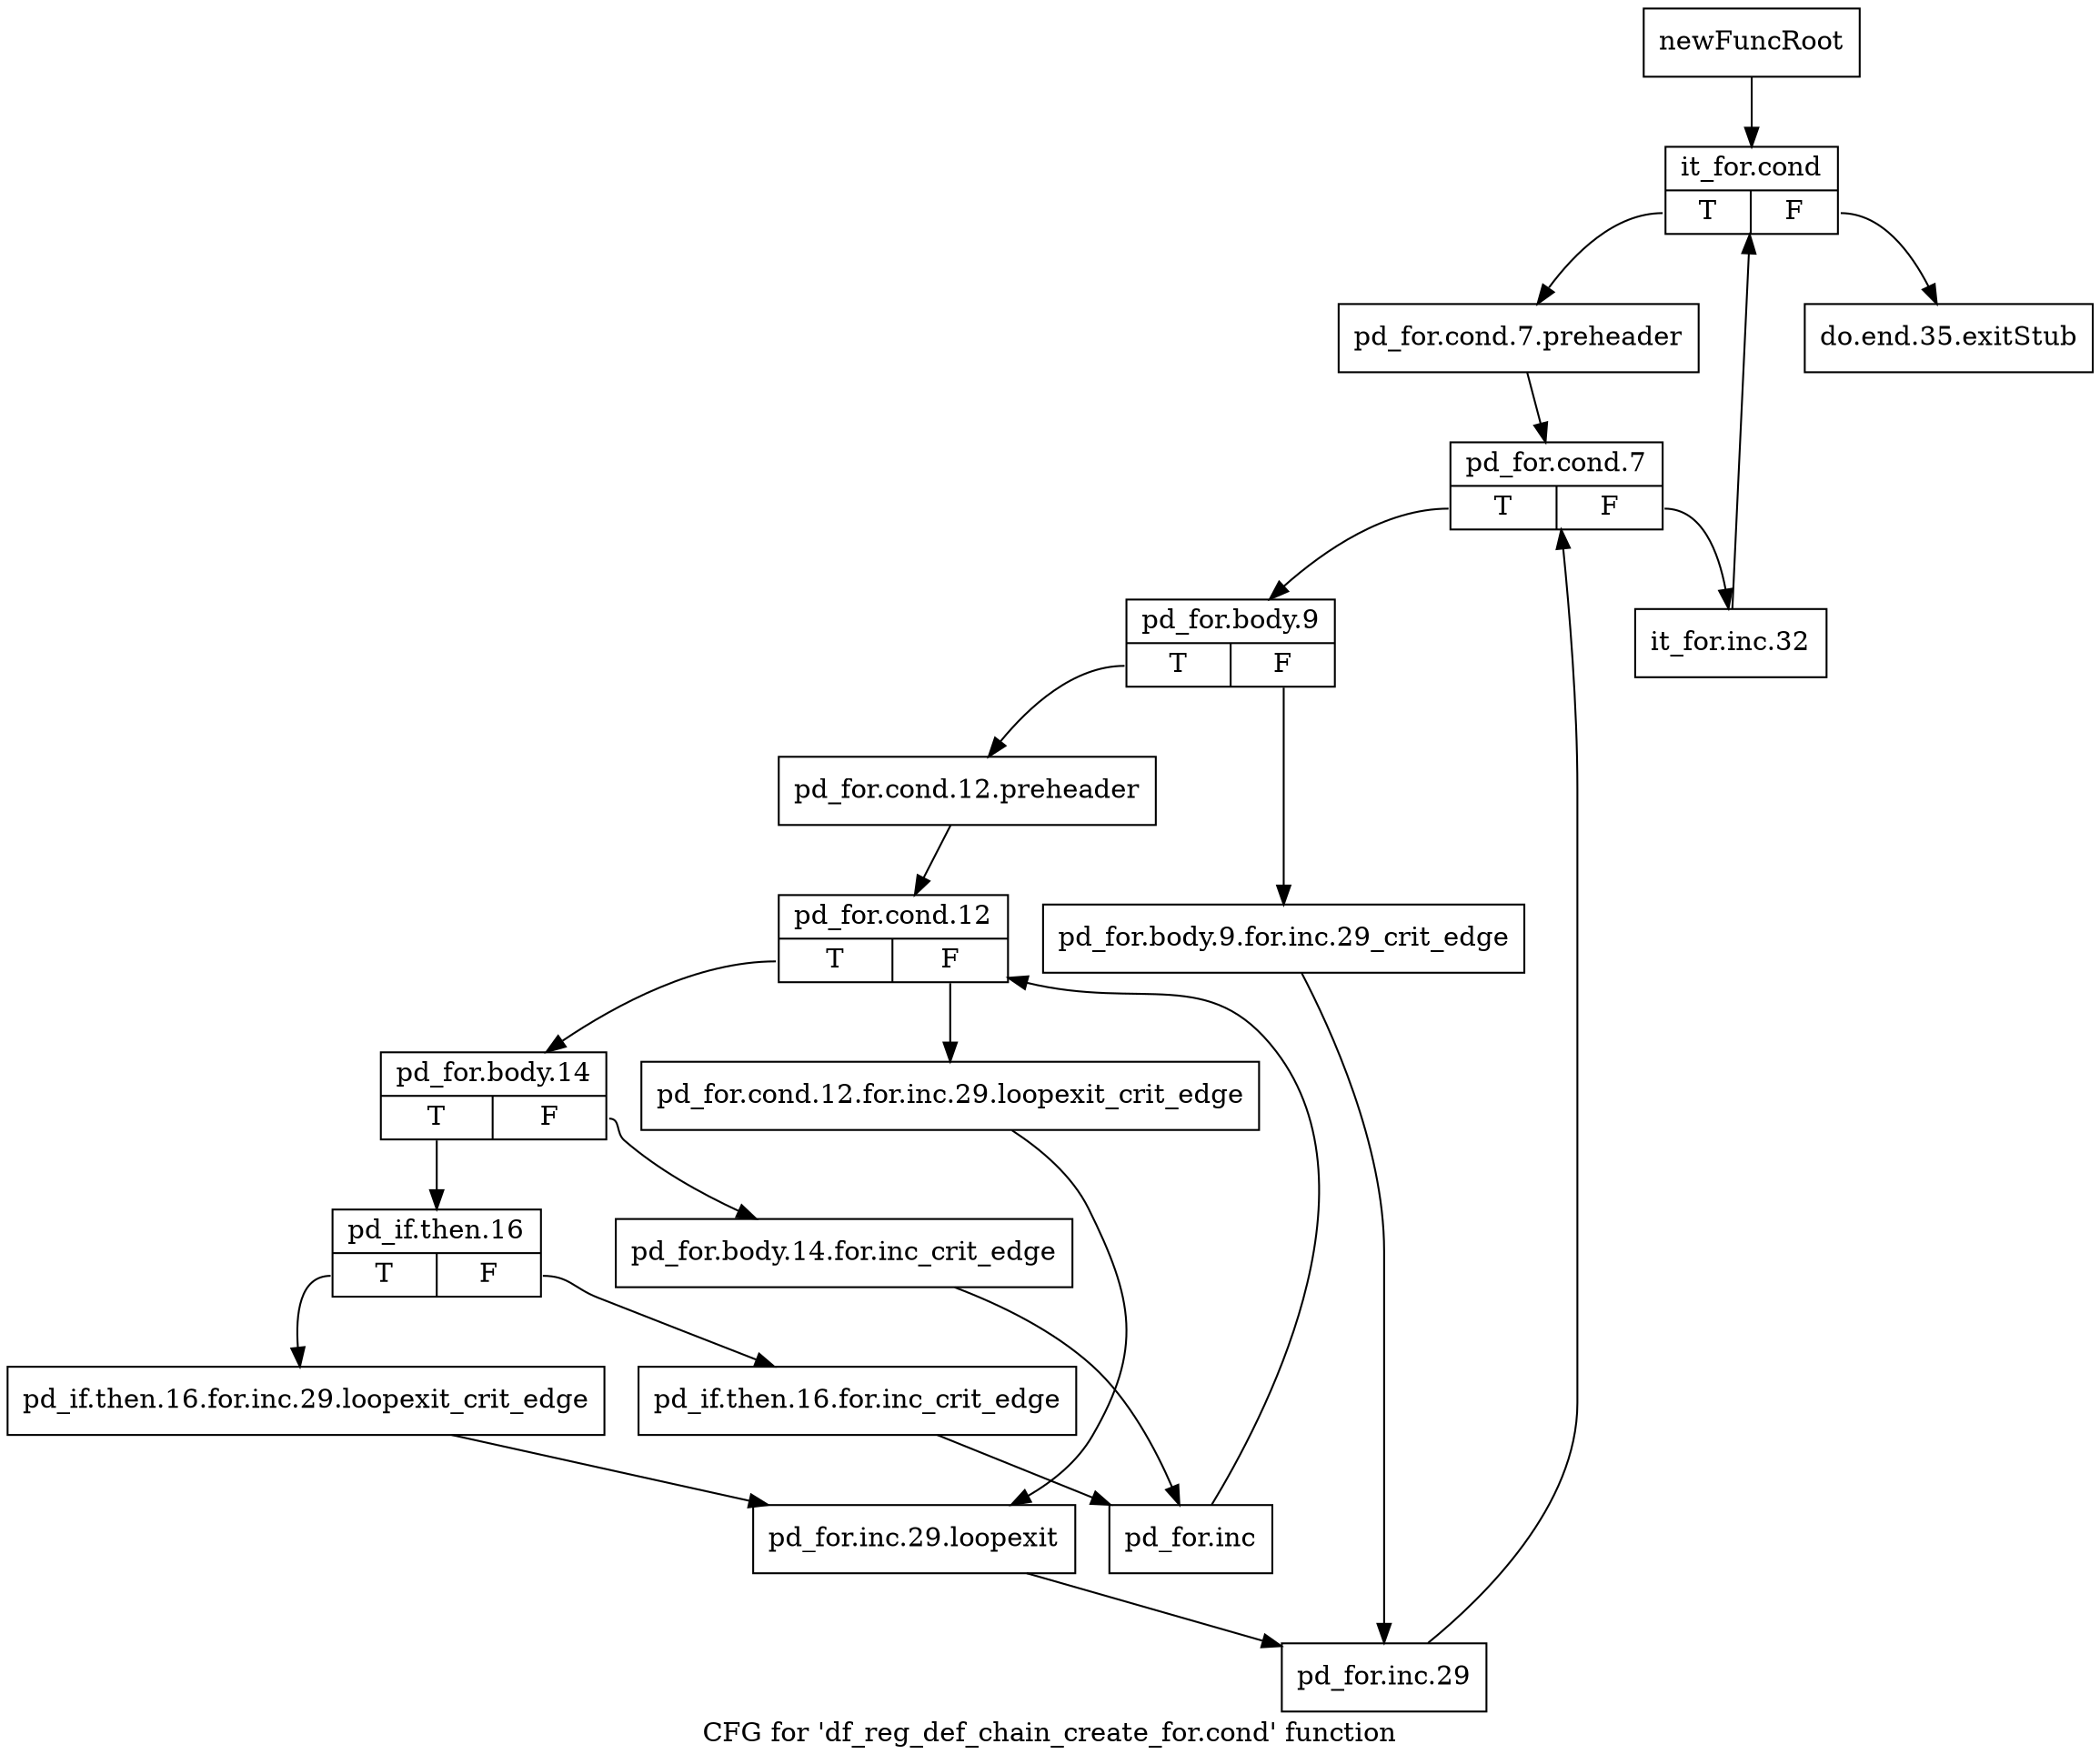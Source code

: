 digraph "CFG for 'df_reg_def_chain_create_for.cond' function" {
	label="CFG for 'df_reg_def_chain_create_for.cond' function";

	Node0xab100e0 [shape=record,label="{newFuncRoot}"];
	Node0xab100e0 -> Node0xab10180;
	Node0xab10130 [shape=record,label="{do.end.35.exitStub}"];
	Node0xab10180 [shape=record,label="{it_for.cond|{<s0>T|<s1>F}}"];
	Node0xab10180:s0 -> Node0xab101d0;
	Node0xab10180:s1 -> Node0xab10130;
	Node0xab101d0 [shape=record,label="{pd_for.cond.7.preheader}"];
	Node0xab101d0 -> Node0xab10220;
	Node0xab10220 [shape=record,label="{pd_for.cond.7|{<s0>T|<s1>F}}"];
	Node0xab10220:s0 -> Node0xab102c0;
	Node0xab10220:s1 -> Node0xab10270;
	Node0xab10270 [shape=record,label="{it_for.inc.32}"];
	Node0xab10270 -> Node0xab10180;
	Node0xab102c0 [shape=record,label="{pd_for.body.9|{<s0>T|<s1>F}}"];
	Node0xab102c0:s0 -> Node0xab10360;
	Node0xab102c0:s1 -> Node0xab10310;
	Node0xab10310 [shape=record,label="{pd_for.body.9.for.inc.29_crit_edge}"];
	Node0xab10310 -> Node0xab10680;
	Node0xab10360 [shape=record,label="{pd_for.cond.12.preheader}"];
	Node0xab10360 -> Node0xab103b0;
	Node0xab103b0 [shape=record,label="{pd_for.cond.12|{<s0>T|<s1>F}}"];
	Node0xab103b0:s0 -> Node0xab10450;
	Node0xab103b0:s1 -> Node0xab10400;
	Node0xab10400 [shape=record,label="{pd_for.cond.12.for.inc.29.loopexit_crit_edge}"];
	Node0xab10400 -> Node0xab10630;
	Node0xab10450 [shape=record,label="{pd_for.body.14|{<s0>T|<s1>F}}"];
	Node0xab10450:s0 -> Node0xab104f0;
	Node0xab10450:s1 -> Node0xab104a0;
	Node0xab104a0 [shape=record,label="{pd_for.body.14.for.inc_crit_edge}"];
	Node0xab104a0 -> Node0xab10590;
	Node0xab104f0 [shape=record,label="{pd_if.then.16|{<s0>T|<s1>F}}"];
	Node0xab104f0:s0 -> Node0xab105e0;
	Node0xab104f0:s1 -> Node0xab10540;
	Node0xab10540 [shape=record,label="{pd_if.then.16.for.inc_crit_edge}"];
	Node0xab10540 -> Node0xab10590;
	Node0xab10590 [shape=record,label="{pd_for.inc}"];
	Node0xab10590 -> Node0xab103b0;
	Node0xab105e0 [shape=record,label="{pd_if.then.16.for.inc.29.loopexit_crit_edge}"];
	Node0xab105e0 -> Node0xab10630;
	Node0xab10630 [shape=record,label="{pd_for.inc.29.loopexit}"];
	Node0xab10630 -> Node0xab10680;
	Node0xab10680 [shape=record,label="{pd_for.inc.29}"];
	Node0xab10680 -> Node0xab10220;
}
